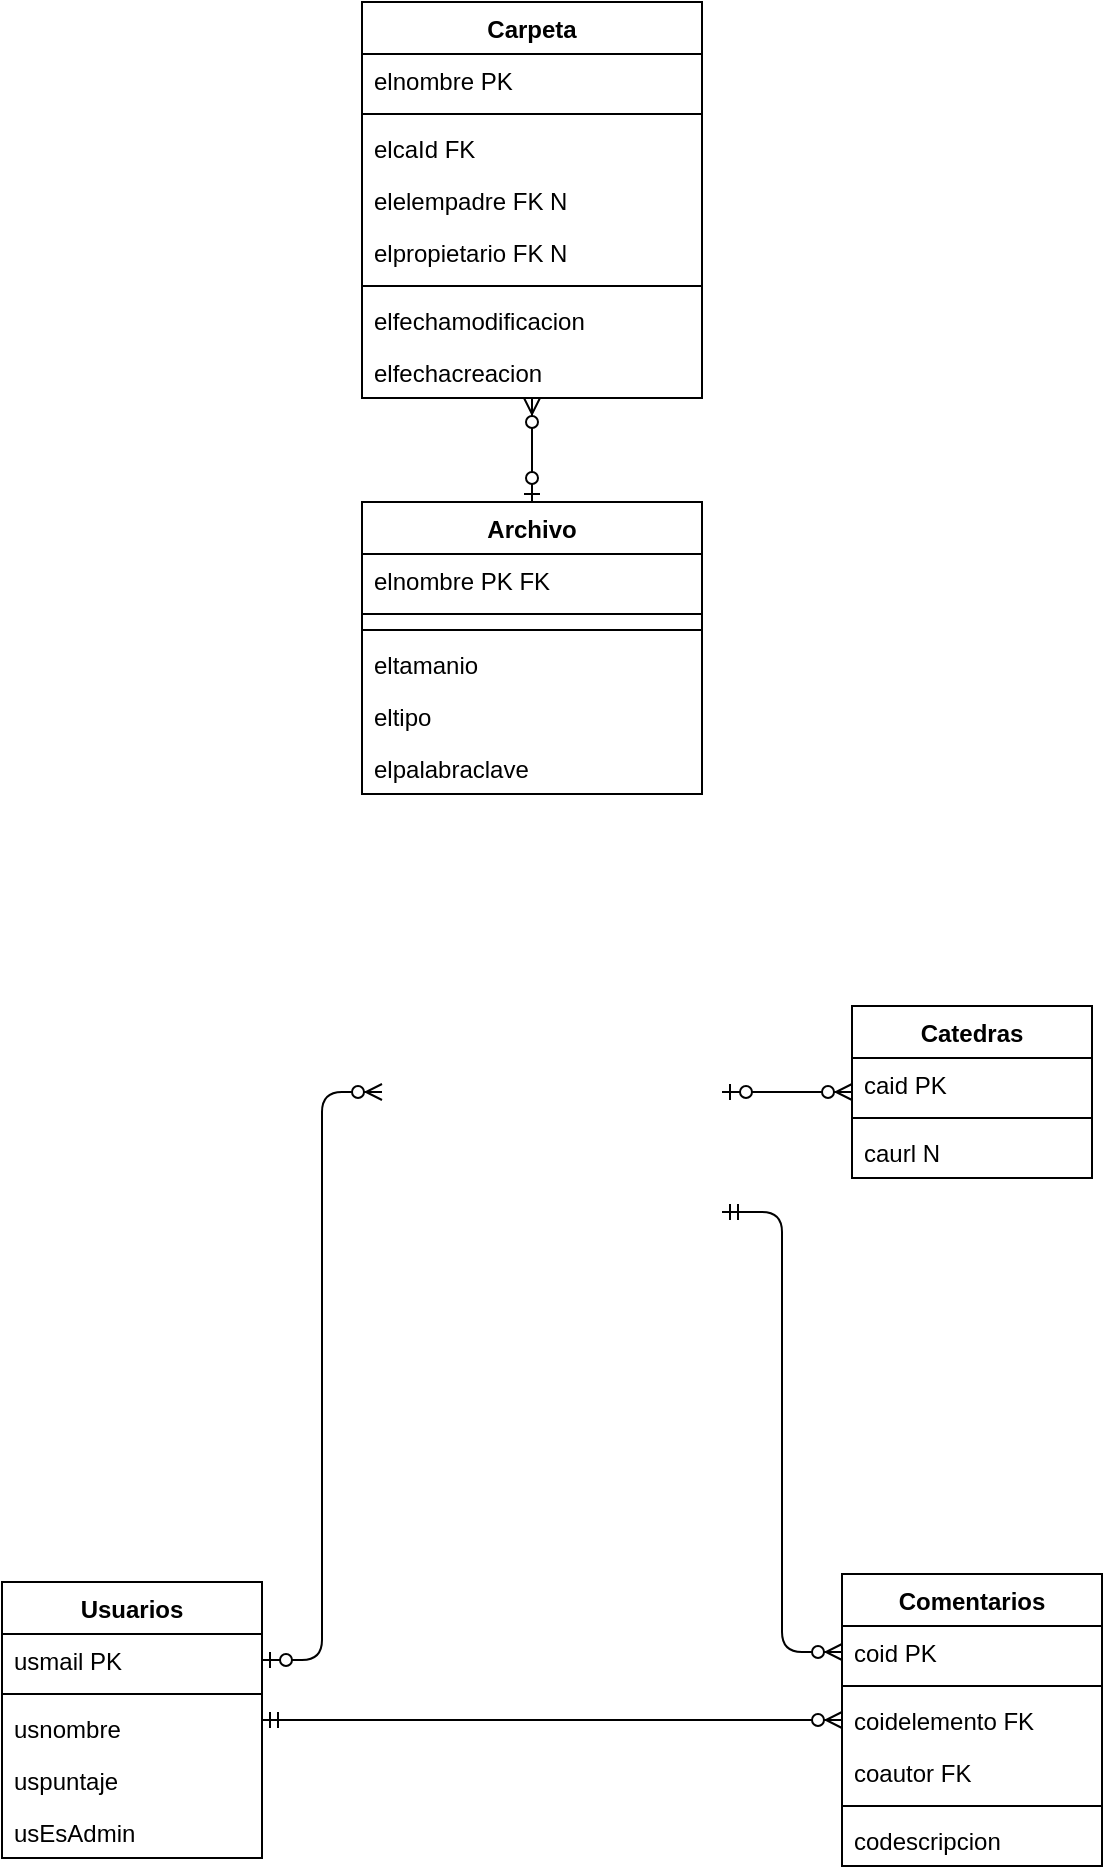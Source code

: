 <mxfile version="15.5.4" type="embed"><diagram id="Jz_QuBgI4QyL8KhbJVqB" name="Page-1"><mxGraphModel dx="901" dy="499" grid="1" gridSize="10" guides="1" tooltips="1" connect="1" arrows="1" fold="1" page="1" pageScale="1" pageWidth="827" pageHeight="1169" math="0" shadow="0"><root><mxCell id="0"/><mxCell id="1" parent="0"/><mxCell id="40" value="Usuarios" style="swimlane;fontStyle=1;align=center;verticalAlign=top;childLayout=stackLayout;horizontal=1;startSize=26;horizontalStack=0;resizeParent=1;resizeParentMax=0;resizeLast=0;collapsible=1;marginBottom=0;" parent="1" vertex="1"><mxGeometry x="70" y="960" width="130" height="138" as="geometry"/></mxCell><mxCell id="41" value="usmail PK" style="text;strokeColor=none;fillColor=none;align=left;verticalAlign=top;spacingLeft=4;spacingRight=4;overflow=hidden;rotatable=0;points=[[0,0.5],[1,0.5]];portConstraint=eastwest;" parent="40" vertex="1"><mxGeometry y="26" width="130" height="26" as="geometry"/></mxCell><mxCell id="42" value="" style="line;strokeWidth=1;fillColor=none;align=left;verticalAlign=middle;spacingTop=-1;spacingLeft=3;spacingRight=3;rotatable=0;labelPosition=right;points=[];portConstraint=eastwest;" parent="40" vertex="1"><mxGeometry y="52" width="130" height="8" as="geometry"/></mxCell><mxCell id="43" value="usnombre " style="text;strokeColor=none;fillColor=none;align=left;verticalAlign=top;spacingLeft=4;spacingRight=4;overflow=hidden;rotatable=0;points=[[0,0.5],[1,0.5]];portConstraint=eastwest;" parent="40" vertex="1"><mxGeometry y="60" width="130" height="26" as="geometry"/></mxCell><mxCell id="44" value="uspuntaje" style="text;strokeColor=none;fillColor=none;align=left;verticalAlign=top;spacingLeft=4;spacingRight=4;overflow=hidden;rotatable=0;points=[[0,0.5],[1,0.5]];portConstraint=eastwest;" parent="40" vertex="1"><mxGeometry y="86" width="130" height="26" as="geometry"/></mxCell><mxCell id="45" value="usEsAdmin" style="text;strokeColor=none;fillColor=none;align=left;verticalAlign=top;spacingLeft=4;spacingRight=4;overflow=hidden;rotatable=0;points=[[0,0.5],[1,0.5]];portConstraint=eastwest;" parent="40" vertex="1"><mxGeometry y="112" width="130" height="26" as="geometry"/></mxCell><mxCell id="46" value="Comentarios" style="swimlane;fontStyle=1;align=center;verticalAlign=top;childLayout=stackLayout;horizontal=1;startSize=26;horizontalStack=0;resizeParent=1;resizeParentMax=0;resizeLast=0;collapsible=1;marginBottom=0;" parent="1" vertex="1"><mxGeometry x="490" y="956" width="130" height="146" as="geometry"/></mxCell><mxCell id="47" value="coid PK" style="text;strokeColor=none;fillColor=none;align=left;verticalAlign=top;spacingLeft=4;spacingRight=4;overflow=hidden;rotatable=0;points=[[0,0.5],[1,0.5]];portConstraint=eastwest;" parent="46" vertex="1"><mxGeometry y="26" width="130" height="26" as="geometry"/></mxCell><mxCell id="48" value="" style="line;strokeWidth=1;fillColor=none;align=left;verticalAlign=middle;spacingTop=-1;spacingLeft=3;spacingRight=3;rotatable=0;labelPosition=right;points=[];portConstraint=eastwest;" parent="46" vertex="1"><mxGeometry y="52" width="130" height="8" as="geometry"/></mxCell><mxCell id="49" value="coidelemento FK" style="text;strokeColor=none;fillColor=none;align=left;verticalAlign=top;spacingLeft=4;spacingRight=4;overflow=hidden;rotatable=0;points=[[0,0.5],[1,0.5]];portConstraint=eastwest;" parent="46" vertex="1"><mxGeometry y="60" width="130" height="26" as="geometry"/></mxCell><mxCell id="50" value="coautor FK" style="text;strokeColor=none;fillColor=none;align=left;verticalAlign=top;spacingLeft=4;spacingRight=4;overflow=hidden;rotatable=0;points=[[0,0.5],[1,0.5]];portConstraint=eastwest;" parent="46" vertex="1"><mxGeometry y="86" width="130" height="26" as="geometry"/></mxCell><mxCell id="51" value="" style="line;strokeWidth=1;fillColor=none;align=left;verticalAlign=middle;spacingTop=-1;spacingLeft=3;spacingRight=3;rotatable=0;labelPosition=right;points=[];portConstraint=eastwest;" parent="46" vertex="1"><mxGeometry y="112" width="130" height="8" as="geometry"/></mxCell><mxCell id="52" value="codescripcion" style="text;strokeColor=none;fillColor=none;align=left;verticalAlign=top;spacingLeft=4;spacingRight=4;overflow=hidden;rotatable=0;points=[[0,0.5],[1,0.5]];portConstraint=eastwest;" parent="46" vertex="1"><mxGeometry y="120" width="130" height="26" as="geometry"/></mxCell><mxCell id="53" value="Catedras" style="swimlane;fontStyle=1;align=center;verticalAlign=top;childLayout=stackLayout;horizontal=1;startSize=26;horizontalStack=0;resizeParent=1;resizeParentMax=0;resizeLast=0;collapsible=1;marginBottom=0;" parent="1" vertex="1"><mxGeometry x="495" y="672" width="120" height="86" as="geometry"/></mxCell><mxCell id="54" value="caid PK" style="text;strokeColor=none;fillColor=none;align=left;verticalAlign=top;spacingLeft=4;spacingRight=4;overflow=hidden;rotatable=0;points=[[0,0.5],[1,0.5]];portConstraint=eastwest;" parent="53" vertex="1"><mxGeometry y="26" width="120" height="26" as="geometry"/></mxCell><mxCell id="55" value="" style="line;strokeWidth=1;fillColor=none;align=left;verticalAlign=middle;spacingTop=-1;spacingLeft=3;spacingRight=3;rotatable=0;labelPosition=right;points=[];portConstraint=eastwest;" parent="53" vertex="1"><mxGeometry y="52" width="120" height="8" as="geometry"/></mxCell><mxCell id="56" value="caurl N" style="text;strokeColor=none;fillColor=none;align=left;verticalAlign=top;spacingLeft=4;spacingRight=4;overflow=hidden;rotatable=0;points=[[0,0.5],[1,0.5]];portConstraint=eastwest;" parent="53" vertex="1"><mxGeometry y="60" width="120" height="26" as="geometry"/></mxCell><mxCell id="57" value="" style="edgeStyle=entityRelationEdgeStyle;fontSize=12;html=1;endArrow=ERzeroToMany;startArrow=ERmandOne;" parent="1" source="40" target="46" edge="1"><mxGeometry width="100" height="100" relative="1" as="geometry"><mxPoint x="220" y="1212" as="sourcePoint"/><mxPoint x="330" y="959" as="targetPoint"/></mxGeometry></mxCell><mxCell id="58" value="" style="edgeStyle=entityRelationEdgeStyle;fontSize=12;html=1;endArrow=ERzeroToMany;startArrow=ERmandOne;exitX=1;exitY=0.5;exitDx=0;exitDy=0;" parent="1" target="47" edge="1"><mxGeometry width="100" height="100" relative="1" as="geometry"><mxPoint x="430" y="775" as="sourcePoint"/><mxPoint x="560" y="859" as="targetPoint"/></mxGeometry></mxCell><mxCell id="59" value="" style="edgeStyle=entityRelationEdgeStyle;fontSize=12;html=1;endArrow=ERzeroToMany;startArrow=ERzeroToOne;" parent="1" source="41" edge="1"><mxGeometry width="100" height="100" relative="1" as="geometry"><mxPoint x="110" y="859" as="sourcePoint"/><mxPoint x="260" y="715" as="targetPoint"/></mxGeometry></mxCell><mxCell id="60" value="" style="edgeStyle=entityRelationEdgeStyle;fontSize=12;html=1;endArrow=ERzeroToMany;startArrow=ERzeroToOne;" parent="1" target="53" edge="1"><mxGeometry width="100" height="100" relative="1" as="geometry"><mxPoint x="430" y="715" as="sourcePoint"/><mxPoint x="590" y="589" as="targetPoint"/></mxGeometry></mxCell><mxCell id="64" value="Carpeta" style="swimlane;fontStyle=1;align=center;verticalAlign=top;childLayout=stackLayout;horizontal=1;startSize=26;horizontalStack=0;resizeParent=1;resizeParentMax=0;resizeLast=0;collapsible=1;marginBottom=0;" vertex="1" parent="1"><mxGeometry x="250" y="170" width="170" height="198" as="geometry"><mxRectangle x="270" y="81" width="90" height="26" as="alternateBounds"/></mxGeometry></mxCell><mxCell id="65" value="elnombre PK" style="text;strokeColor=none;fillColor=none;align=left;verticalAlign=top;spacingLeft=4;spacingRight=4;overflow=hidden;rotatable=0;points=[[0,0.5],[1,0.5]];portConstraint=eastwest;" vertex="1" parent="64"><mxGeometry y="26" width="170" height="26" as="geometry"/></mxCell><mxCell id="66" value="" style="line;strokeWidth=1;fillColor=none;align=left;verticalAlign=middle;spacingTop=-1;spacingLeft=3;spacingRight=3;rotatable=0;labelPosition=right;points=[];portConstraint=eastwest;" vertex="1" parent="64"><mxGeometry y="52" width="170" height="8" as="geometry"/></mxCell><mxCell id="67" value="elcaId FK" style="text;strokeColor=none;fillColor=none;align=left;verticalAlign=top;spacingLeft=4;spacingRight=4;overflow=hidden;rotatable=0;points=[[0,0.5],[1,0.5]];portConstraint=eastwest;" vertex="1" parent="64"><mxGeometry y="60" width="170" height="26" as="geometry"/></mxCell><mxCell id="68" value="elelempadre FK N" style="text;strokeColor=none;fillColor=none;align=left;verticalAlign=top;spacingLeft=4;spacingRight=4;overflow=hidden;rotatable=0;points=[[0,0.5],[1,0.5]];portConstraint=eastwest;" vertex="1" parent="64"><mxGeometry y="86" width="170" height="26" as="geometry"/></mxCell><mxCell id="69" value="elpropietario FK N" style="text;strokeColor=none;fillColor=none;align=left;verticalAlign=top;spacingLeft=4;spacingRight=4;overflow=hidden;rotatable=0;points=[[0,0.5],[1,0.5]];portConstraint=eastwest;" vertex="1" parent="64"><mxGeometry y="112" width="170" height="26" as="geometry"/></mxCell><mxCell id="70" value="" style="line;strokeWidth=1;fillColor=none;align=left;verticalAlign=middle;spacingTop=-1;spacingLeft=3;spacingRight=3;rotatable=0;labelPosition=right;points=[];portConstraint=eastwest;" vertex="1" parent="64"><mxGeometry y="138" width="170" height="8" as="geometry"/></mxCell><mxCell id="71" value="elfechamodificacion" style="text;strokeColor=none;fillColor=none;align=left;verticalAlign=top;spacingLeft=4;spacingRight=4;overflow=hidden;rotatable=0;points=[[0,0.5],[1,0.5]];portConstraint=eastwest;" vertex="1" parent="64"><mxGeometry y="146" width="170" height="26" as="geometry"/></mxCell><mxCell id="72" value="elfechacreacion" style="text;strokeColor=none;fillColor=none;align=left;verticalAlign=top;spacingLeft=4;spacingRight=4;overflow=hidden;rotatable=0;points=[[0,0.5],[1,0.5]];portConstraint=eastwest;" vertex="1" parent="64"><mxGeometry y="172" width="170" height="26" as="geometry"/></mxCell><mxCell id="73" value="Archivo" style="swimlane;fontStyle=1;align=center;verticalAlign=top;childLayout=stackLayout;horizontal=1;startSize=26;horizontalStack=0;resizeParent=1;resizeParentMax=0;resizeLast=0;collapsible=1;marginBottom=0;" vertex="1" parent="1"><mxGeometry x="250" y="420" width="170" height="146" as="geometry"><mxRectangle x="270" y="81" width="90" height="26" as="alternateBounds"/></mxGeometry></mxCell><mxCell id="74" value="elnombre PK FK" style="text;strokeColor=none;fillColor=none;align=left;verticalAlign=top;spacingLeft=4;spacingRight=4;overflow=hidden;rotatable=0;points=[[0,0.5],[1,0.5]];portConstraint=eastwest;" vertex="1" parent="73"><mxGeometry y="26" width="170" height="26" as="geometry"/></mxCell><mxCell id="75" value="" style="line;strokeWidth=1;fillColor=none;align=left;verticalAlign=middle;spacingTop=-1;spacingLeft=3;spacingRight=3;rotatable=0;labelPosition=right;points=[];portConstraint=eastwest;" vertex="1" parent="73"><mxGeometry y="52" width="170" height="8" as="geometry"/></mxCell><mxCell id="76" value="" style="line;strokeWidth=1;fillColor=none;align=left;verticalAlign=middle;spacingTop=-1;spacingLeft=3;spacingRight=3;rotatable=0;labelPosition=right;points=[];portConstraint=eastwest;" vertex="1" parent="73"><mxGeometry y="60" width="170" height="8" as="geometry"/></mxCell><mxCell id="77" value="eltamanio" style="text;strokeColor=none;fillColor=none;align=left;verticalAlign=top;spacingLeft=4;spacingRight=4;overflow=hidden;rotatable=0;points=[[0,0.5],[1,0.5]];portConstraint=eastwest;" vertex="1" parent="73"><mxGeometry y="68" width="170" height="26" as="geometry"/></mxCell><mxCell id="78" value="eltipo" style="text;strokeColor=none;fillColor=none;align=left;verticalAlign=top;spacingLeft=4;spacingRight=4;overflow=hidden;rotatable=0;points=[[0,0.5],[1,0.5]];portConstraint=eastwest;" vertex="1" parent="73"><mxGeometry y="94" width="170" height="26" as="geometry"/></mxCell><mxCell id="79" value="elpalabraclave" style="text;strokeColor=none;fillColor=none;align=left;verticalAlign=top;spacingLeft=4;spacingRight=4;overflow=hidden;rotatable=0;points=[[0,0.5],[1,0.5]];portConstraint=eastwest;" vertex="1" parent="73"><mxGeometry y="120" width="170" height="26" as="geometry"/></mxCell><mxCell id="80" value="" style="fontSize=12;html=1;endArrow=ERzeroToMany;startArrow=ERzeroToOne;exitX=0.5;exitY=0;exitDx=0;exitDy=0;entryX=0.5;entryY=1;entryDx=0;entryDy=0;" edge="1" parent="1" source="73" target="64"><mxGeometry width="100" height="100" relative="1" as="geometry"><mxPoint x="500" y="765" as="sourcePoint"/><mxPoint x="330" y="371" as="targetPoint"/></mxGeometry></mxCell></root></mxGraphModel></diagram></mxfile>